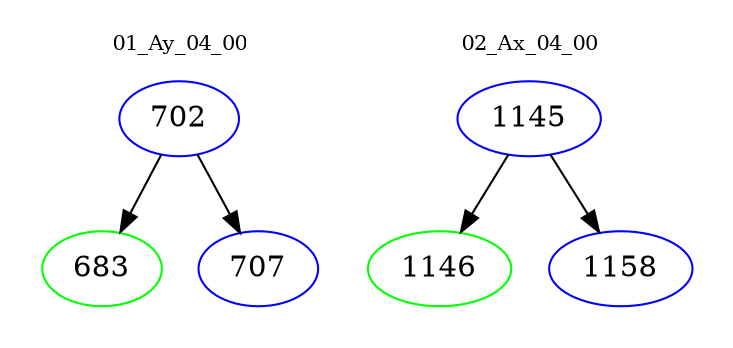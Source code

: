 digraph{
subgraph cluster_0 {
color = white
label = "01_Ay_04_00";
fontsize=10;
T0_702 [label="702", color="blue"]
T0_702 -> T0_683 [color="black"]
T0_683 [label="683", color="green"]
T0_702 -> T0_707 [color="black"]
T0_707 [label="707", color="blue"]
}
subgraph cluster_1 {
color = white
label = "02_Ax_04_00";
fontsize=10;
T1_1145 [label="1145", color="blue"]
T1_1145 -> T1_1146 [color="black"]
T1_1146 [label="1146", color="green"]
T1_1145 -> T1_1158 [color="black"]
T1_1158 [label="1158", color="blue"]
}
}
